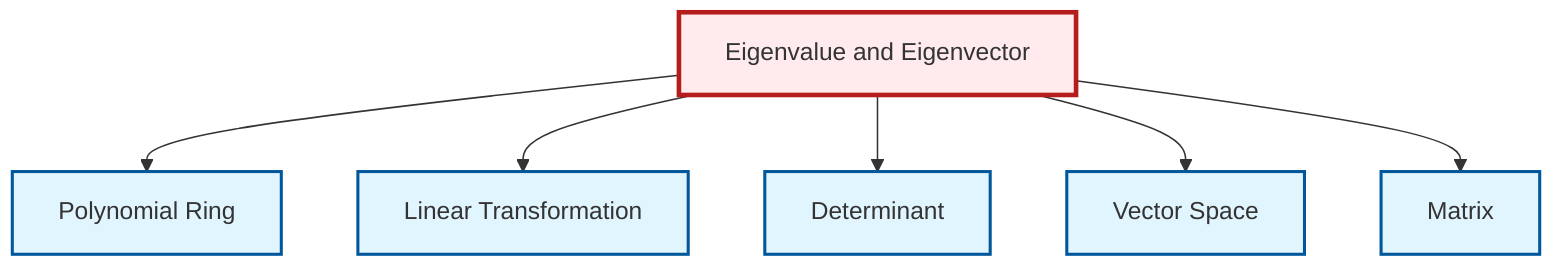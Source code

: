 graph TD
    classDef definition fill:#e1f5fe,stroke:#01579b,stroke-width:2px
    classDef theorem fill:#f3e5f5,stroke:#4a148c,stroke-width:2px
    classDef axiom fill:#fff3e0,stroke:#e65100,stroke-width:2px
    classDef example fill:#e8f5e9,stroke:#1b5e20,stroke-width:2px
    classDef current fill:#ffebee,stroke:#b71c1c,stroke-width:3px
    def-vector-space["Vector Space"]:::definition
    def-eigenvalue-eigenvector["Eigenvalue and Eigenvector"]:::definition
    def-matrix["Matrix"]:::definition
    def-polynomial-ring["Polynomial Ring"]:::definition
    def-linear-transformation["Linear Transformation"]:::definition
    def-determinant["Determinant"]:::definition
    def-eigenvalue-eigenvector --> def-polynomial-ring
    def-eigenvalue-eigenvector --> def-linear-transformation
    def-eigenvalue-eigenvector --> def-determinant
    def-eigenvalue-eigenvector --> def-vector-space
    def-eigenvalue-eigenvector --> def-matrix
    class def-eigenvalue-eigenvector current